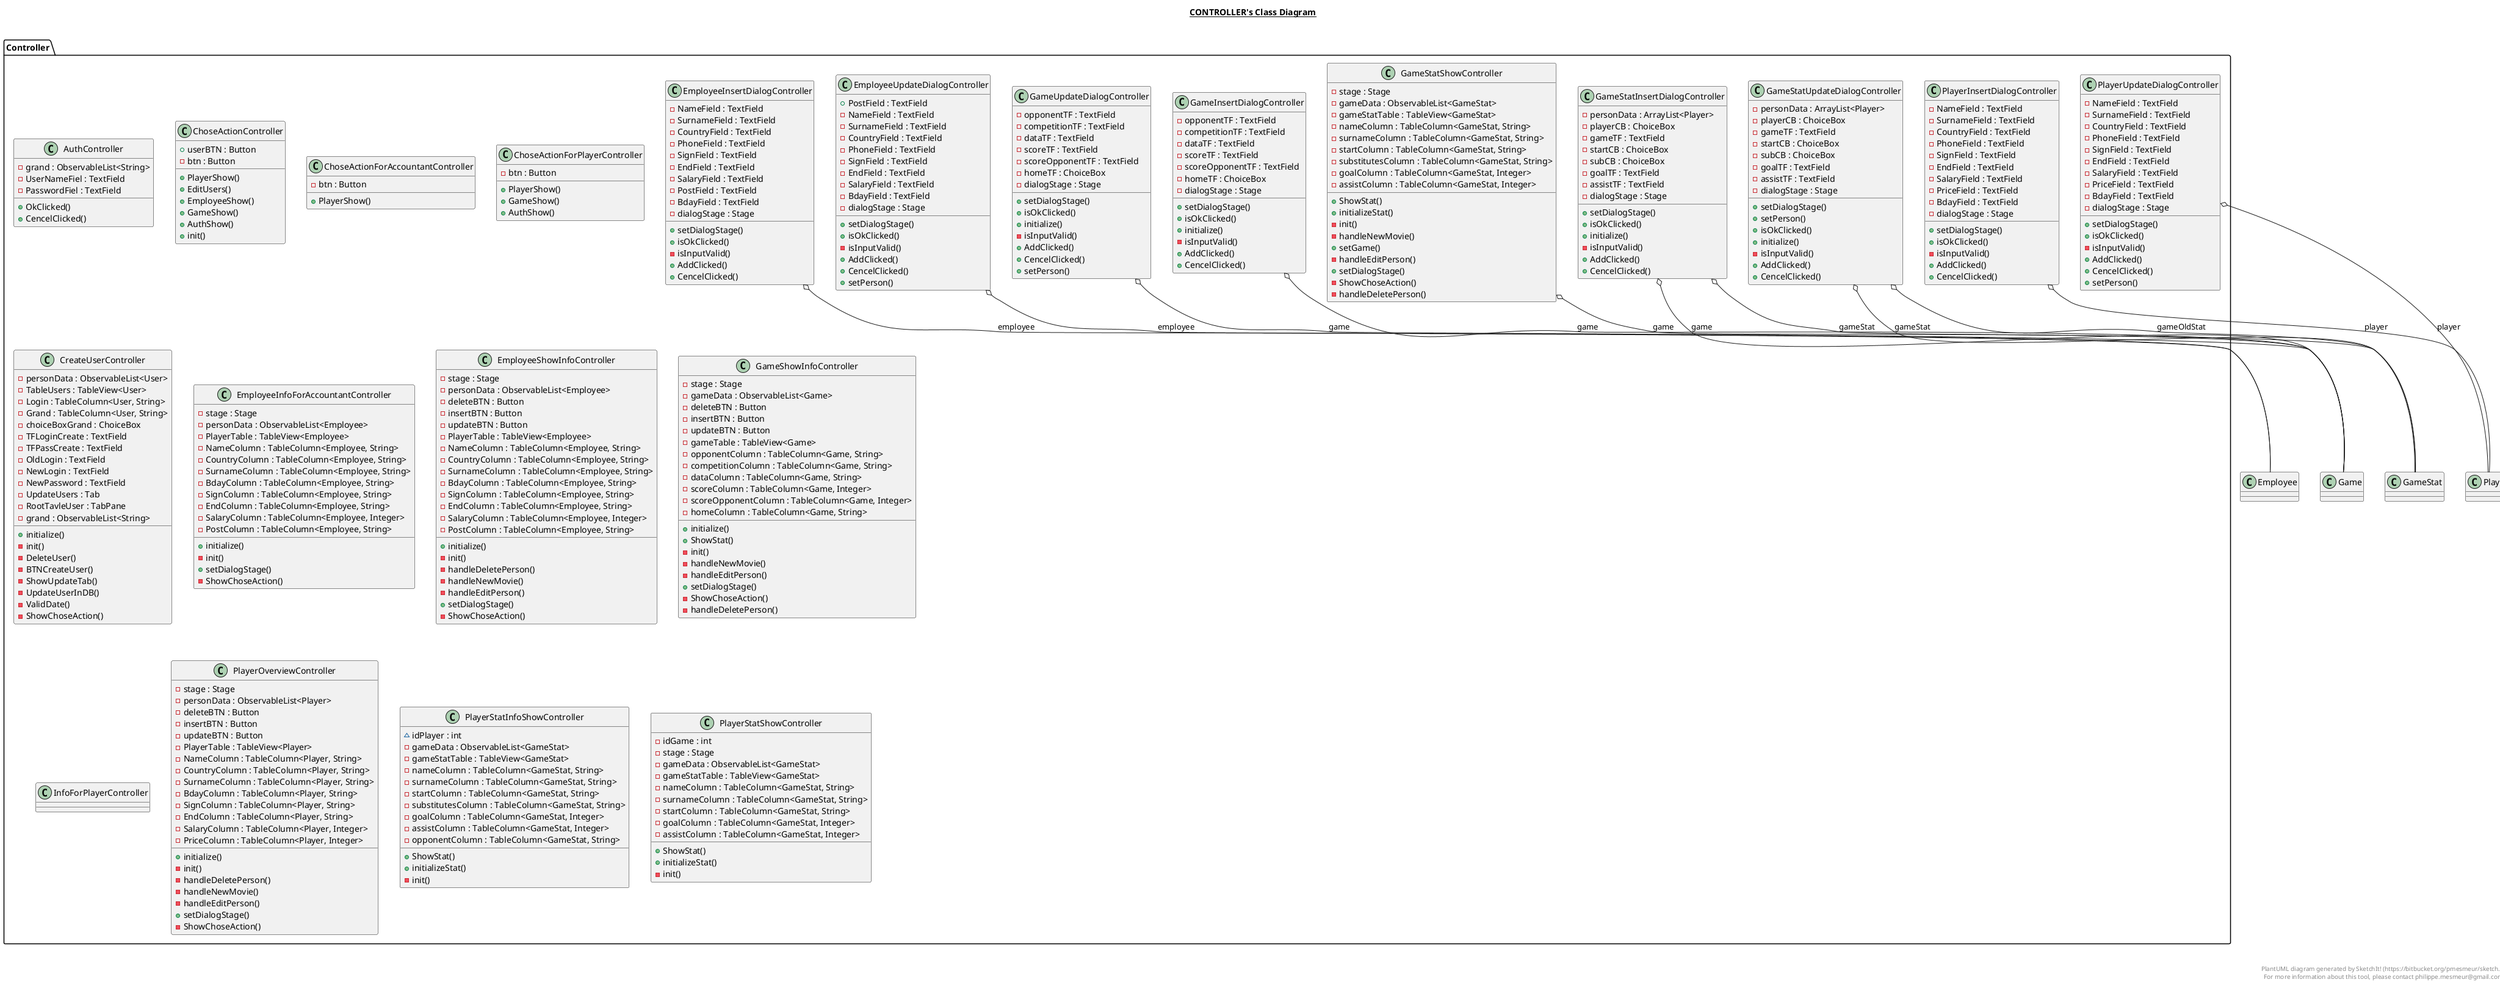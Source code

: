 @startuml

title __CONTROLLER's Class Diagram__\n

  package Controller {
    class AuthController {
        - grand : ObservableList<String>
        - UserNameFiel : TextField
        - PasswordFiel : TextField
        + OkClicked()
        + CencelClicked()
    }
  }
  

  package Controller {
    class ChoseActionController {
        + userBTN : Button
        - btn : Button
        + PlayerShow()
        + EditUsers()
        + EmployeeShow()
        + GameShow()
        + AuthShow()
        + init()
    }
  }
  

  package Controller {
    class ChoseActionForAccountantController {
        - btn : Button
        + PlayerShow()
    }
  }
  

  package Controller {
    class ChoseActionForPlayerController {
        - btn : Button
        + PlayerShow()
        + GameShow()
        + AuthShow()
    }
  }
  

  package Controller {
    class CreateUserController {
        - personData : ObservableList<User>
        - TableUsers : TableView<User>
        - Login : TableColumn<User, String>
        - Grand : TableColumn<User, String>
        - choiceBoxGrand : ChoiceBox
        - TFLoginCreate : TextField
        - TFPassCreate : TextField
        - OldLogin : TextField
        - NewLogin : TextField
        - NewPassword : TextField
        - UpdateUsers : Tab
        - RootTavleUser : TabPane
        - grand : ObservableList<String>
        + initialize()
        - init()
        - DeleteUser()
        - BTNCreateUser()
        - ShowUpdateTab()
        - UpdateUserInDB()
        - ValidDate()
        - ShowChoseAction()
    }
  }
  

  package Controller {
    class EmployeeInfoForAccountantController {
        - stage : Stage
        - personData : ObservableList<Employee>
        - PlayerTable : TableView<Employee>
        - NameColumn : TableColumn<Employee, String>
        - CountryColumn : TableColumn<Employee, String>
        - SurnameColumn : TableColumn<Employee, String>
        - BdayColumn : TableColumn<Employee, String>
        - SignColumn : TableColumn<Employee, String>
        - EndColumn : TableColumn<Employee, String>
        - SalaryColumn : TableColumn<Employee, Integer>
        - PostColumn : TableColumn<Employee, String>
        + initialize()
        - init()
        + setDialogStage()
        - ShowChoseAction()
    }
  }
  

  package Controller {
    class EmployeeInsertDialogController {
        - NameField : TextField
        - SurnameField : TextField
        - CountryField : TextField
        - PhoneField : TextField
        - SignField : TextField
        - EndField : TextField
        - SalaryField : TextField
        - PostField : TextField
        - BdayField : TextField
        - dialogStage : Stage
        + setDialogStage()
        + isOkClicked()
        - isInputValid()
        + AddClicked()
        + CencelClicked()
    }
  }
  

  package Controller {
    class EmployeeShowInfoController {
        - stage : Stage
        - personData : ObservableList<Employee>
        - deleteBTN : Button
        - insertBTN : Button
        - updateBTN : Button
        - PlayerTable : TableView<Employee>
        - NameColumn : TableColumn<Employee, String>
        - CountryColumn : TableColumn<Employee, String>
        - SurnameColumn : TableColumn<Employee, String>
        - BdayColumn : TableColumn<Employee, String>
        - SignColumn : TableColumn<Employee, String>
        - EndColumn : TableColumn<Employee, String>
        - SalaryColumn : TableColumn<Employee, Integer>
        - PostColumn : TableColumn<Employee, String>
        + initialize()
        - init()
        - handleDeletePerson()
        - handleNewMovie()
        - handleEditPerson()
        + setDialogStage()
        - ShowChoseAction()
    }
  }
  

  package Controller {
    class EmployeeUpdateDialogController {
        + PostField : TextField
        - NameField : TextField
        - SurnameField : TextField
        - CountryField : TextField
        - PhoneField : TextField
        - SignField : TextField
        - EndField : TextField
        - SalaryField : TextField
        - BdayField : TextField
        - dialogStage : Stage
        + setDialogStage()
        + isOkClicked()
        - isInputValid()
        + AddClicked()
        + CencelClicked()
        + setPerson()
    }
  }
  

  package Controller {
    class GameInsertDialogController {
        - opponentTF : TextField
        - competitionTF : TextField
        - dataTF : TextField
        - scoreTF : TextField
        - scoreOpponentTF : TextField
        - homeTF : ChoiceBox
        - dialogStage : Stage
        + setDialogStage()
        + isOkClicked()
        + initialize()
        - isInputValid()
        + AddClicked()
        + CencelClicked()
    }
  }
  

  package Controller {
    class GameShowInfoController {
        - stage : Stage
        - gameData : ObservableList<Game>
        - deleteBTN : Button
        - insertBTN : Button
        - updateBTN : Button
        - gameTable : TableView<Game>
        - opponentColumn : TableColumn<Game, String>
        - competitionColumn : TableColumn<Game, String>
        - dataColumn : TableColumn<Game, String>
        - scoreColumn : TableColumn<Game, Integer>
        - scoreOpponentColumn : TableColumn<Game, Integer>
        - homeColumn : TableColumn<Game, String>
        + initialize()
        + ShowStat()
        - init()
        - handleNewMovie()
        - handleEditPerson()
        + setDialogStage()
        - ShowChoseAction()
        - handleDeletePerson()
    }
  }
  

  package Controller {
    class GameStatInsertDialogController {
        - personData : ArrayList<Player>
        - playerCB : ChoiceBox
        - gameTF : TextField
        - startCB : ChoiceBox
        - subCB : ChoiceBox
        - goalTF : TextField
        - assistTF : TextField
        - dialogStage : Stage
        + setDialogStage()
        + isOkClicked()
        + initialize()
        - isInputValid()
        + AddClicked()
        + CencelClicked()
    }
  }
  

  package Controller {
    class GameStatShowController {
        - stage : Stage
        - gameData : ObservableList<GameStat>
        - gameStatTable : TableView<GameStat>
        - nameColumn : TableColumn<GameStat, String>
        - surnameColumn : TableColumn<GameStat, String>
        - startColumn : TableColumn<GameStat, String>
        - substitutesColumn : TableColumn<GameStat, String>
        - goalColumn : TableColumn<GameStat, Integer>
        - assistColumn : TableColumn<GameStat, Integer>
        + ShowStat()
        + initializeStat()
        - init()
        - handleNewMovie()
        + setGame()
        - handleEditPerson()
        + setDialogStage()
        - ShowChoseAction()
        - handleDeletePerson()
    }
  }
  

  package Controller {
    class GameStatUpdateDialogController {
        - personData : ArrayList<Player>
        - playerCB : ChoiceBox
        - gameTF : TextField
        - startCB : ChoiceBox
        - subCB : ChoiceBox
        - goalTF : TextField
        - assistTF : TextField
        - dialogStage : Stage
        + setDialogStage()
        + setPerson()
        + isOkClicked()
        + initialize()
        - isInputValid()
        + AddClicked()
        + CencelClicked()
    }
  }
  

  package Controller {
    class GameUpdateDialogController {
        - opponentTF : TextField
        - competitionTF : TextField
        - dataTF : TextField
        - scoreTF : TextField
        - scoreOpponentTF : TextField
        - homeTF : ChoiceBox
        - dialogStage : Stage
        + setDialogStage()
        + isOkClicked()
        + initialize()
        - isInputValid()
        + AddClicked()
        + CencelClicked()
        + setPerson()
    }
  }
  

  package Controller {
    class InfoForPlayerController {
    }
  }
  

  package Controller {
    class PlayerInsertDialogController {
        - NameField : TextField
        - SurnameField : TextField
        - CountryField : TextField
        - PhoneField : TextField
        - SignField : TextField
        - EndField : TextField
        - SalaryField : TextField
        - PriceField : TextField
        - BdayField : TextField
        - dialogStage : Stage
        + setDialogStage()
        + isOkClicked()
        - isInputValid()
        + AddClicked()
        + CencelClicked()
    }
  }
  

  package Controller {
    class PlayerOverviewController {
        - stage : Stage
        - personData : ObservableList<Player>
        - deleteBTN : Button
        - insertBTN : Button
        - updateBTN : Button
        - PlayerTable : TableView<Player>
        - NameColumn : TableColumn<Player, String>
        - CountryColumn : TableColumn<Player, String>
        - SurnameColumn : TableColumn<Player, String>
        - BdayColumn : TableColumn<Player, String>
        - SignColumn : TableColumn<Player, String>
        - EndColumn : TableColumn<Player, String>
        - SalaryColumn : TableColumn<Player, Integer>
        - PriceColumn : TableColumn<Player, Integer>
        + initialize()
        - init()
        - handleDeletePerson()
        - handleNewMovie()
        - handleEditPerson()
        + setDialogStage()
        - ShowChoseAction()
    }
  }
  

  package Controller {
    class PlayerStatInfoShowController {
        ~ idPlayer : int
        - gameData : ObservableList<GameStat>
        - gameStatTable : TableView<GameStat>
        - nameColumn : TableColumn<GameStat, String>
        - surnameColumn : TableColumn<GameStat, String>
        - startColumn : TableColumn<GameStat, String>
        - substitutesColumn : TableColumn<GameStat, String>
        - goalColumn : TableColumn<GameStat, Integer>
        - assistColumn : TableColumn<GameStat, Integer>
        - opponentColumn : TableColumn<GameStat, String>
        + ShowStat()
        + initializeStat()
        - init()
    }
  }
  

  package Controller {
    class PlayerStatShowController {
        - idGame : int
        - stage : Stage
        - gameData : ObservableList<GameStat>
        - gameStatTable : TableView<GameStat>
        - nameColumn : TableColumn<GameStat, String>
        - surnameColumn : TableColumn<GameStat, String>
        - startColumn : TableColumn<GameStat, String>
        - goalColumn : TableColumn<GameStat, Integer>
        - assistColumn : TableColumn<GameStat, Integer>
        + ShowStat()
        + initializeStat()
        - init()
    }
  }
  

  package Controller {
    class PlayerUpdateDialogController {
        - NameField : TextField
        - SurnameField : TextField
        - CountryField : TextField
        - PhoneField : TextField
        - SignField : TextField
        - EndField : TextField
        - SalaryField : TextField
        - PriceField : TextField
        - BdayField : TextField
        - dialogStage : Stage
        + setDialogStage()
        + isOkClicked()
        - isInputValid()
        + AddClicked()
        + CencelClicked()
        + setPerson()
    }
  }
  

  EmployeeInsertDialogController o-- Employee : employee
  EmployeeUpdateDialogController o-- Employee : employee
  GameInsertDialogController o-- Game : game
  GameStatInsertDialogController o-- GameStat : gameStat
  GameStatInsertDialogController o-- Game : game
  GameStatShowController o-- Game : game
  GameStatUpdateDialogController o-- GameStat : gameStat
  GameStatUpdateDialogController o-- GameStat : gameOldStat
  GameUpdateDialogController o-- Game : game
  PlayerInsertDialogController o-- Player : player
  PlayerUpdateDialogController o-- Player : player


right footer


PlantUML diagram generated by SketchIt! (https://bitbucket.org/pmesmeur/sketch.it)
For more information about this tool, please contact philippe.mesmeur@gmail.com
endfooter

@enduml
